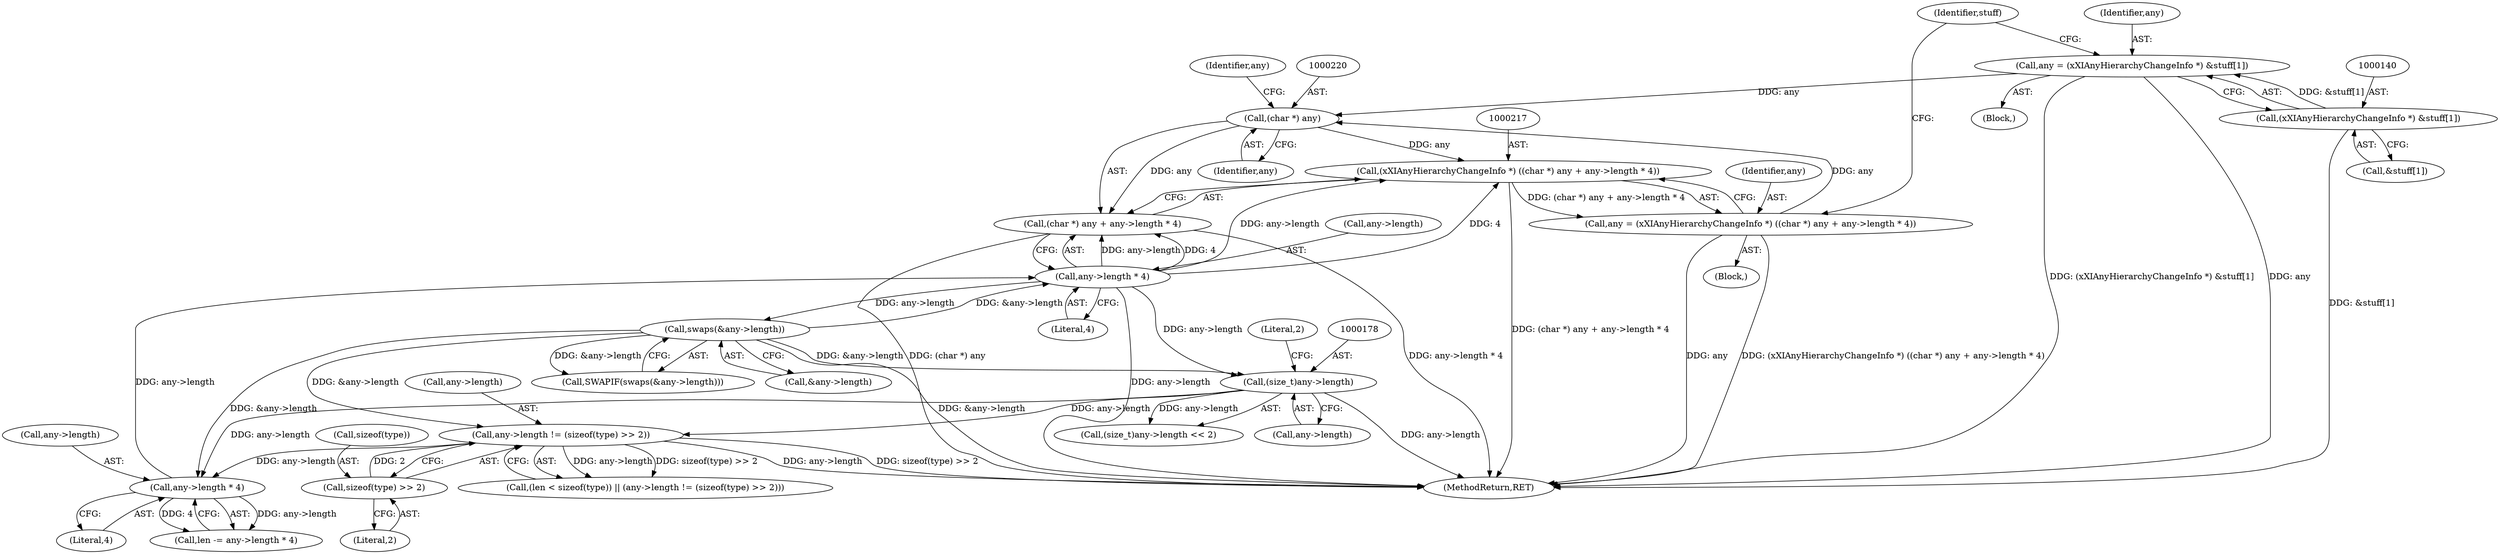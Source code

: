 digraph "0_xserver_859b08d523307eebde7724fd1a0789c44813e821@pointer" {
"1000219" [label="(Call,(char *) any)"];
"1000214" [label="(Call,any = (xXIAnyHierarchyChangeInfo *) ((char *) any + any->length * 4))"];
"1000216" [label="(Call,(xXIAnyHierarchyChangeInfo *) ((char *) any + any->length * 4))"];
"1000219" [label="(Call,(char *) any)"];
"1000137" [label="(Call,any = (xXIAnyHierarchyChangeInfo *) &stuff[1])"];
"1000139" [label="(Call,(xXIAnyHierarchyChangeInfo *) &stuff[1])"];
"1000222" [label="(Call,any->length * 4)"];
"1000209" [label="(Call,any->length * 4)"];
"1000193" [label="(Call,any->length != (sizeof(type) >> 2))"];
"1000168" [label="(Call,swaps(&any->length))"];
"1000177" [label="(Call,(size_t)any->length)"];
"1000197" [label="(Call,sizeof(type) >> 2)"];
"1000218" [label="(Call,(char *) any + any->length * 4)"];
"1000214" [label="(Call,any = (xXIAnyHierarchyChangeInfo *) ((char *) any + any->length * 4))"];
"1000193" [label="(Call,any->length != (sizeof(type) >> 2))"];
"1000219" [label="(Call,(char *) any)"];
"1000218" [label="(Call,(char *) any + any->length * 4)"];
"1000213" [label="(Literal,4)"];
"1000232" [label="(MethodReturn,RET)"];
"1000139" [label="(Call,(xXIAnyHierarchyChangeInfo *) &stuff[1])"];
"1000200" [label="(Literal,2)"];
"1000207" [label="(Call,len -= any->length * 4)"];
"1000169" [label="(Call,&any->length)"];
"1000216" [label="(Call,(xXIAnyHierarchyChangeInfo *) ((char *) any + any->length * 4))"];
"1000224" [label="(Identifier,any)"];
"1000167" [label="(Call,SWAPIF(swaps(&any->length)))"];
"1000210" [label="(Call,any->length)"];
"1000104" [label="(Block,)"];
"1000226" [label="(Literal,4)"];
"1000141" [label="(Call,&stuff[1])"];
"1000176" [label="(Call,(size_t)any->length << 2)"];
"1000150" [label="(Block,)"];
"1000215" [label="(Identifier,any)"];
"1000168" [label="(Call,swaps(&any->length))"];
"1000198" [label="(Call,sizeof(type))"];
"1000222" [label="(Call,any->length * 4)"];
"1000209" [label="(Call,any->length * 4)"];
"1000188" [label="(Call,(len < sizeof(type)) || (any->length != (sizeof(type) >> 2)))"];
"1000223" [label="(Call,any->length)"];
"1000177" [label="(Call,(size_t)any->length)"];
"1000138" [label="(Identifier,any)"];
"1000182" [label="(Literal,2)"];
"1000197" [label="(Call,sizeof(type) >> 2)"];
"1000137" [label="(Call,any = (xXIAnyHierarchyChangeInfo *) &stuff[1])"];
"1000179" [label="(Call,any->length)"];
"1000148" [label="(Identifier,stuff)"];
"1000221" [label="(Identifier,any)"];
"1000194" [label="(Call,any->length)"];
"1000219" -> "1000218"  [label="AST: "];
"1000219" -> "1000221"  [label="CFG: "];
"1000220" -> "1000219"  [label="AST: "];
"1000221" -> "1000219"  [label="AST: "];
"1000224" -> "1000219"  [label="CFG: "];
"1000219" -> "1000216"  [label="DDG: any"];
"1000219" -> "1000218"  [label="DDG: any"];
"1000214" -> "1000219"  [label="DDG: any"];
"1000137" -> "1000219"  [label="DDG: any"];
"1000214" -> "1000150"  [label="AST: "];
"1000214" -> "1000216"  [label="CFG: "];
"1000215" -> "1000214"  [label="AST: "];
"1000216" -> "1000214"  [label="AST: "];
"1000148" -> "1000214"  [label="CFG: "];
"1000214" -> "1000232"  [label="DDG: (xXIAnyHierarchyChangeInfo *) ((char *) any + any->length * 4)"];
"1000214" -> "1000232"  [label="DDG: any"];
"1000216" -> "1000214"  [label="DDG: (char *) any + any->length * 4"];
"1000216" -> "1000218"  [label="CFG: "];
"1000217" -> "1000216"  [label="AST: "];
"1000218" -> "1000216"  [label="AST: "];
"1000216" -> "1000232"  [label="DDG: (char *) any + any->length * 4"];
"1000222" -> "1000216"  [label="DDG: any->length"];
"1000222" -> "1000216"  [label="DDG: 4"];
"1000137" -> "1000104"  [label="AST: "];
"1000137" -> "1000139"  [label="CFG: "];
"1000138" -> "1000137"  [label="AST: "];
"1000139" -> "1000137"  [label="AST: "];
"1000148" -> "1000137"  [label="CFG: "];
"1000137" -> "1000232"  [label="DDG: (xXIAnyHierarchyChangeInfo *) &stuff[1]"];
"1000137" -> "1000232"  [label="DDG: any"];
"1000139" -> "1000137"  [label="DDG: &stuff[1]"];
"1000139" -> "1000141"  [label="CFG: "];
"1000140" -> "1000139"  [label="AST: "];
"1000141" -> "1000139"  [label="AST: "];
"1000139" -> "1000232"  [label="DDG: &stuff[1]"];
"1000222" -> "1000218"  [label="AST: "];
"1000222" -> "1000226"  [label="CFG: "];
"1000223" -> "1000222"  [label="AST: "];
"1000226" -> "1000222"  [label="AST: "];
"1000218" -> "1000222"  [label="CFG: "];
"1000222" -> "1000232"  [label="DDG: any->length"];
"1000222" -> "1000168"  [label="DDG: any->length"];
"1000222" -> "1000177"  [label="DDG: any->length"];
"1000222" -> "1000218"  [label="DDG: any->length"];
"1000222" -> "1000218"  [label="DDG: 4"];
"1000209" -> "1000222"  [label="DDG: any->length"];
"1000168" -> "1000222"  [label="DDG: &any->length"];
"1000209" -> "1000207"  [label="AST: "];
"1000209" -> "1000213"  [label="CFG: "];
"1000210" -> "1000209"  [label="AST: "];
"1000213" -> "1000209"  [label="AST: "];
"1000207" -> "1000209"  [label="CFG: "];
"1000209" -> "1000207"  [label="DDG: any->length"];
"1000209" -> "1000207"  [label="DDG: 4"];
"1000193" -> "1000209"  [label="DDG: any->length"];
"1000168" -> "1000209"  [label="DDG: &any->length"];
"1000177" -> "1000209"  [label="DDG: any->length"];
"1000193" -> "1000188"  [label="AST: "];
"1000193" -> "1000197"  [label="CFG: "];
"1000194" -> "1000193"  [label="AST: "];
"1000197" -> "1000193"  [label="AST: "];
"1000188" -> "1000193"  [label="CFG: "];
"1000193" -> "1000232"  [label="DDG: any->length"];
"1000193" -> "1000232"  [label="DDG: sizeof(type) >> 2"];
"1000193" -> "1000188"  [label="DDG: any->length"];
"1000193" -> "1000188"  [label="DDG: sizeof(type) >> 2"];
"1000168" -> "1000193"  [label="DDG: &any->length"];
"1000177" -> "1000193"  [label="DDG: any->length"];
"1000197" -> "1000193"  [label="DDG: 2"];
"1000168" -> "1000167"  [label="AST: "];
"1000168" -> "1000169"  [label="CFG: "];
"1000169" -> "1000168"  [label="AST: "];
"1000167" -> "1000168"  [label="CFG: "];
"1000168" -> "1000232"  [label="DDG: &any->length"];
"1000168" -> "1000167"  [label="DDG: &any->length"];
"1000168" -> "1000177"  [label="DDG: &any->length"];
"1000177" -> "1000176"  [label="AST: "];
"1000177" -> "1000179"  [label="CFG: "];
"1000178" -> "1000177"  [label="AST: "];
"1000179" -> "1000177"  [label="AST: "];
"1000182" -> "1000177"  [label="CFG: "];
"1000177" -> "1000232"  [label="DDG: any->length"];
"1000177" -> "1000176"  [label="DDG: any->length"];
"1000197" -> "1000200"  [label="CFG: "];
"1000198" -> "1000197"  [label="AST: "];
"1000200" -> "1000197"  [label="AST: "];
"1000218" -> "1000232"  [label="DDG: (char *) any"];
"1000218" -> "1000232"  [label="DDG: any->length * 4"];
}
